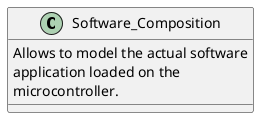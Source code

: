 @startuml

class Software_Composition {
  Allows to model the actual software
  application loaded on the
  microcontroller.
}

@enduml